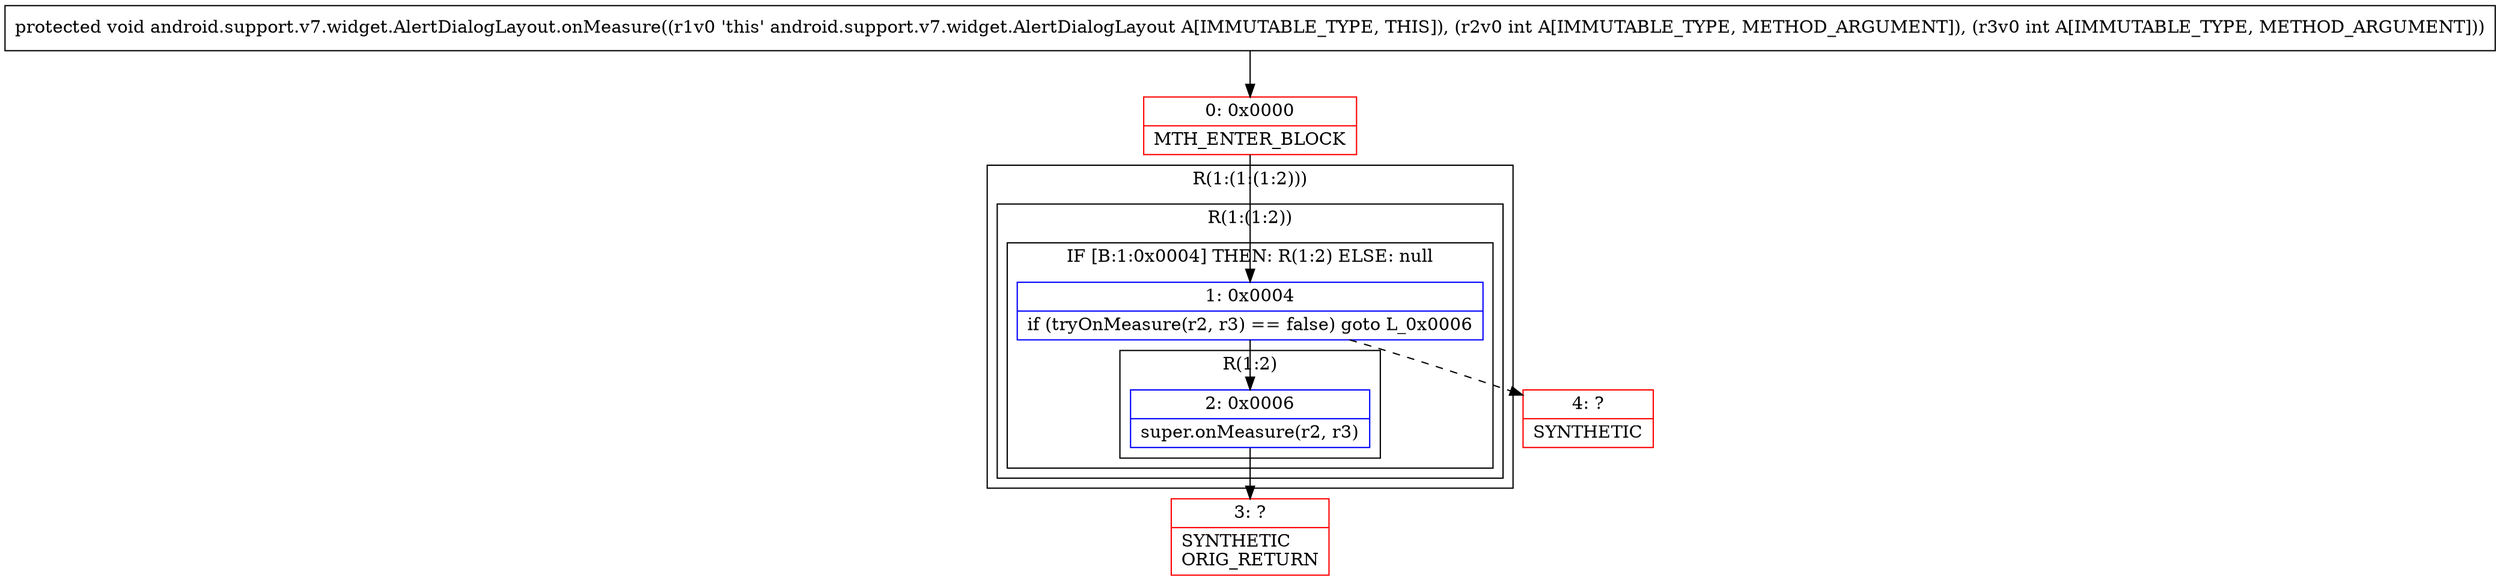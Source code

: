 digraph "CFG forandroid.support.v7.widget.AlertDialogLayout.onMeasure(II)V" {
subgraph cluster_Region_1200420343 {
label = "R(1:(1:(1:2)))";
node [shape=record,color=blue];
subgraph cluster_Region_2096745459 {
label = "R(1:(1:2))";
node [shape=record,color=blue];
subgraph cluster_IfRegion_1017265508 {
label = "IF [B:1:0x0004] THEN: R(1:2) ELSE: null";
node [shape=record,color=blue];
Node_1 [shape=record,label="{1\:\ 0x0004|if (tryOnMeasure(r2, r3) == false) goto L_0x0006\l}"];
subgraph cluster_Region_186192807 {
label = "R(1:2)";
node [shape=record,color=blue];
Node_2 [shape=record,label="{2\:\ 0x0006|super.onMeasure(r2, r3)\l}"];
}
}
}
}
Node_0 [shape=record,color=red,label="{0\:\ 0x0000|MTH_ENTER_BLOCK\l}"];
Node_3 [shape=record,color=red,label="{3\:\ ?|SYNTHETIC\lORIG_RETURN\l}"];
Node_4 [shape=record,color=red,label="{4\:\ ?|SYNTHETIC\l}"];
MethodNode[shape=record,label="{protected void android.support.v7.widget.AlertDialogLayout.onMeasure((r1v0 'this' android.support.v7.widget.AlertDialogLayout A[IMMUTABLE_TYPE, THIS]), (r2v0 int A[IMMUTABLE_TYPE, METHOD_ARGUMENT]), (r3v0 int A[IMMUTABLE_TYPE, METHOD_ARGUMENT])) }"];
MethodNode -> Node_0;
Node_1 -> Node_2;
Node_1 -> Node_4[style=dashed];
Node_2 -> Node_3;
Node_0 -> Node_1;
}

